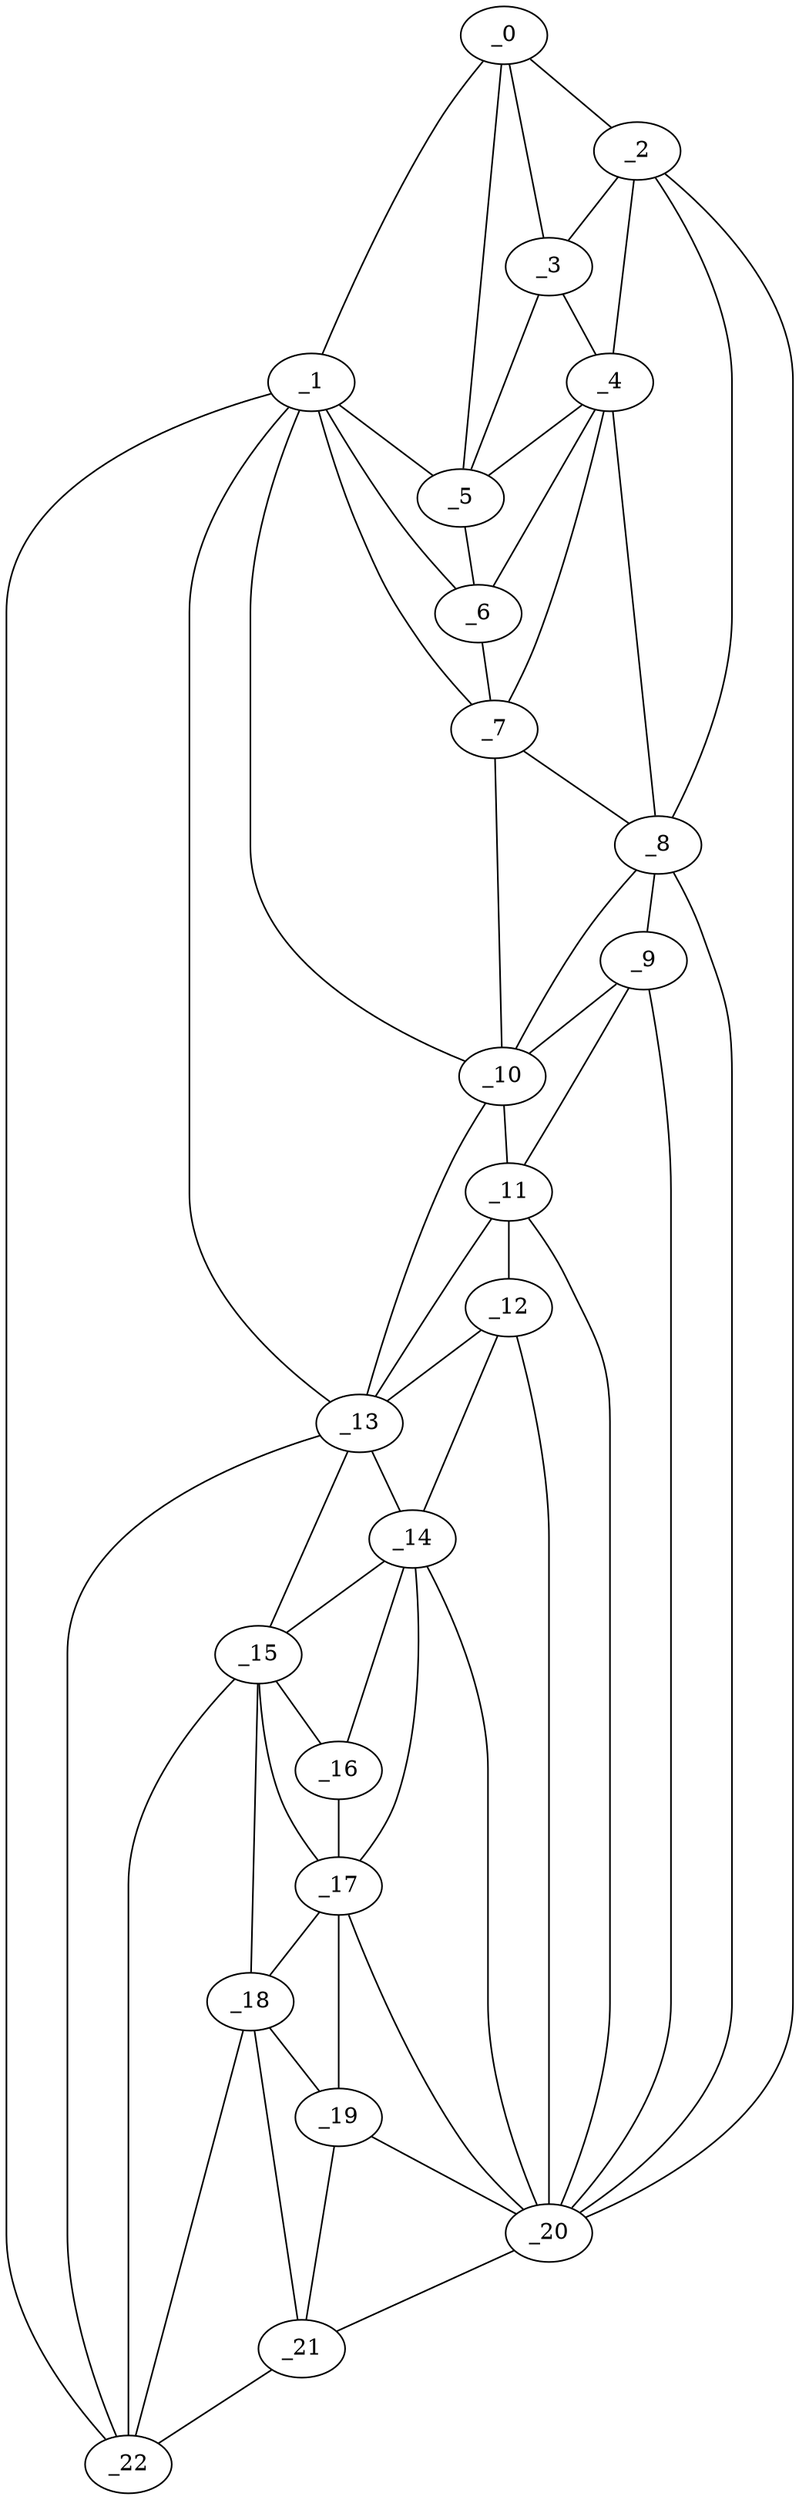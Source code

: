 graph "obj98__0.gxl" {
	_0	 [x=5,
		y=62];
	_1	 [x=5,
		y=78];
	_0 -- _1	 [valence=1];
	_2	 [x=6,
		y=52];
	_0 -- _2	 [valence=1];
	_3	 [x=13,
		y=55];
	_0 -- _3	 [valence=1];
	_5	 [x=31,
		y=73];
	_0 -- _5	 [valence=2];
	_1 -- _5	 [valence=2];
	_6	 [x=34,
		y=74];
	_1 -- _6	 [valence=2];
	_7	 [x=44,
		y=74];
	_1 -- _7	 [valence=1];
	_10	 [x=64,
		y=74];
	_1 -- _10	 [valence=2];
	_13	 [x=73,
		y=74];
	_1 -- _13	 [valence=1];
	_22	 [x=125,
		y=77];
	_1 -- _22	 [valence=1];
	_2 -- _3	 [valence=1];
	_4	 [x=31,
		y=55];
	_2 -- _4	 [valence=1];
	_8	 [x=55,
		y=55];
	_2 -- _8	 [valence=2];
	_20	 [x=125,
		y=50];
	_2 -- _20	 [valence=1];
	_3 -- _4	 [valence=2];
	_3 -- _5	 [valence=2];
	_4 -- _5	 [valence=1];
	_4 -- _6	 [valence=2];
	_4 -- _7	 [valence=2];
	_4 -- _8	 [valence=2];
	_5 -- _6	 [valence=2];
	_6 -- _7	 [valence=2];
	_7 -- _8	 [valence=1];
	_7 -- _10	 [valence=1];
	_9	 [x=63,
		y=55];
	_8 -- _9	 [valence=2];
	_8 -- _10	 [valence=2];
	_8 -- _20	 [valence=1];
	_9 -- _10	 [valence=1];
	_11	 [x=68,
		y=55];
	_9 -- _11	 [valence=1];
	_9 -- _20	 [valence=2];
	_10 -- _11	 [valence=2];
	_10 -- _13	 [valence=2];
	_12	 [x=73,
		y=55];
	_11 -- _12	 [valence=1];
	_11 -- _13	 [valence=1];
	_11 -- _20	 [valence=2];
	_12 -- _13	 [valence=2];
	_14	 [x=80,
		y=55];
	_12 -- _14	 [valence=1];
	_12 -- _20	 [valence=2];
	_13 -- _14	 [valence=2];
	_15	 [x=84,
		y=74];
	_13 -- _15	 [valence=1];
	_13 -- _22	 [valence=2];
	_14 -- _15	 [valence=2];
	_16	 [x=89,
		y=55];
	_14 -- _16	 [valence=2];
	_17	 [x=99,
		y=54];
	_14 -- _17	 [valence=2];
	_14 -- _20	 [valence=1];
	_15 -- _16	 [valence=1];
	_15 -- _17	 [valence=2];
	_18	 [x=108,
		y=55];
	_15 -- _18	 [valence=2];
	_15 -- _22	 [valence=2];
	_16 -- _17	 [valence=2];
	_17 -- _18	 [valence=2];
	_19	 [x=115,
		y=54];
	_17 -- _19	 [valence=2];
	_17 -- _20	 [valence=2];
	_18 -- _19	 [valence=1];
	_21	 [x=125,
		y=61];
	_18 -- _21	 [valence=2];
	_18 -- _22	 [valence=2];
	_19 -- _20	 [valence=1];
	_19 -- _21	 [valence=2];
	_20 -- _21	 [valence=1];
	_21 -- _22	 [valence=1];
}
